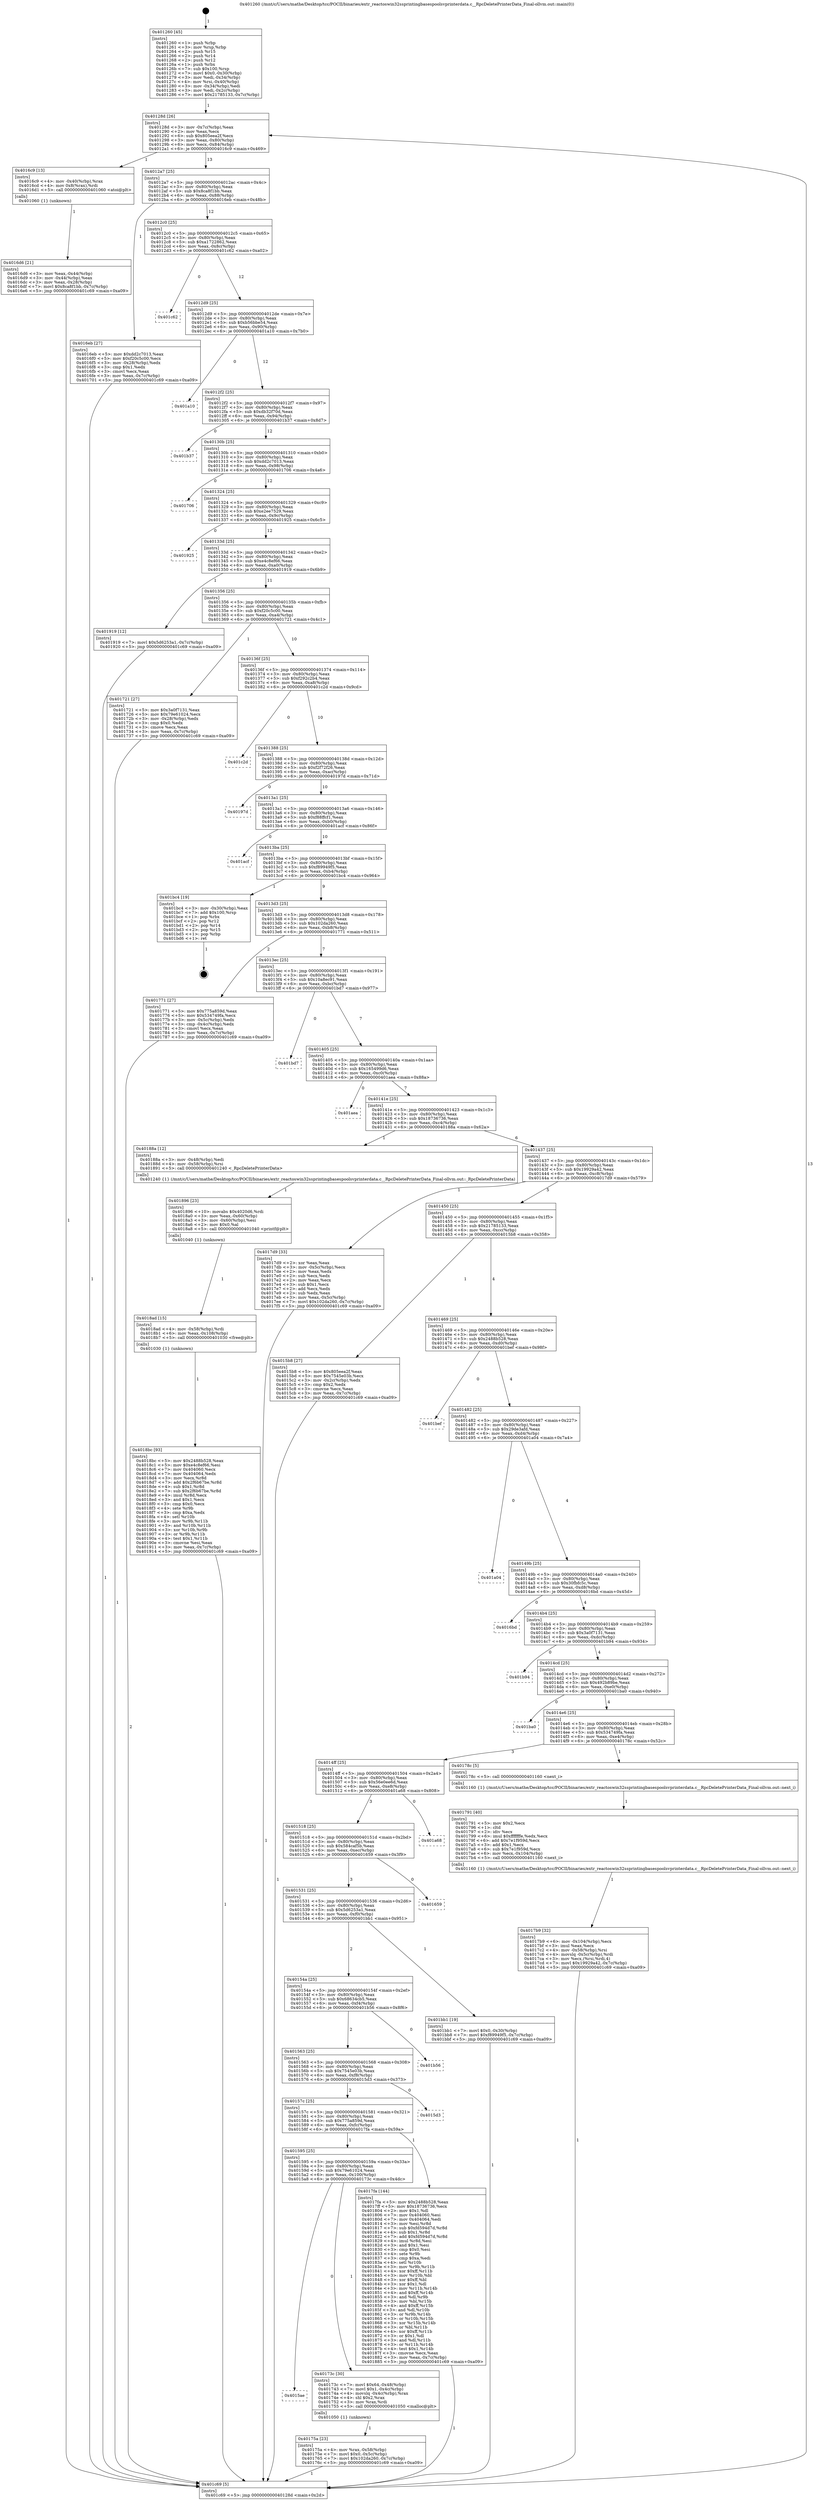 digraph "0x401260" {
  label = "0x401260 (/mnt/c/Users/mathe/Desktop/tcc/POCII/binaries/extr_reactoswin32ssprintingbasespoolsvprinterdata.c__RpcDeletePrinterData_Final-ollvm.out::main(0))"
  labelloc = "t"
  node[shape=record]

  Entry [label="",width=0.3,height=0.3,shape=circle,fillcolor=black,style=filled]
  "0x40128d" [label="{
     0x40128d [26]\l
     | [instrs]\l
     &nbsp;&nbsp;0x40128d \<+3\>: mov -0x7c(%rbp),%eax\l
     &nbsp;&nbsp;0x401290 \<+2\>: mov %eax,%ecx\l
     &nbsp;&nbsp;0x401292 \<+6\>: sub $0x805eea2f,%ecx\l
     &nbsp;&nbsp;0x401298 \<+3\>: mov %eax,-0x80(%rbp)\l
     &nbsp;&nbsp;0x40129b \<+6\>: mov %ecx,-0x84(%rbp)\l
     &nbsp;&nbsp;0x4012a1 \<+6\>: je 00000000004016c9 \<main+0x469\>\l
  }"]
  "0x4016c9" [label="{
     0x4016c9 [13]\l
     | [instrs]\l
     &nbsp;&nbsp;0x4016c9 \<+4\>: mov -0x40(%rbp),%rax\l
     &nbsp;&nbsp;0x4016cd \<+4\>: mov 0x8(%rax),%rdi\l
     &nbsp;&nbsp;0x4016d1 \<+5\>: call 0000000000401060 \<atoi@plt\>\l
     | [calls]\l
     &nbsp;&nbsp;0x401060 \{1\} (unknown)\l
  }"]
  "0x4012a7" [label="{
     0x4012a7 [25]\l
     | [instrs]\l
     &nbsp;&nbsp;0x4012a7 \<+5\>: jmp 00000000004012ac \<main+0x4c\>\l
     &nbsp;&nbsp;0x4012ac \<+3\>: mov -0x80(%rbp),%eax\l
     &nbsp;&nbsp;0x4012af \<+5\>: sub $0x8ca8f1bb,%eax\l
     &nbsp;&nbsp;0x4012b4 \<+6\>: mov %eax,-0x88(%rbp)\l
     &nbsp;&nbsp;0x4012ba \<+6\>: je 00000000004016eb \<main+0x48b\>\l
  }"]
  Exit [label="",width=0.3,height=0.3,shape=circle,fillcolor=black,style=filled,peripheries=2]
  "0x4016eb" [label="{
     0x4016eb [27]\l
     | [instrs]\l
     &nbsp;&nbsp;0x4016eb \<+5\>: mov $0xdd2c7013,%eax\l
     &nbsp;&nbsp;0x4016f0 \<+5\>: mov $0xf20c5c00,%ecx\l
     &nbsp;&nbsp;0x4016f5 \<+3\>: mov -0x28(%rbp),%edx\l
     &nbsp;&nbsp;0x4016f8 \<+3\>: cmp $0x1,%edx\l
     &nbsp;&nbsp;0x4016fb \<+3\>: cmovl %ecx,%eax\l
     &nbsp;&nbsp;0x4016fe \<+3\>: mov %eax,-0x7c(%rbp)\l
     &nbsp;&nbsp;0x401701 \<+5\>: jmp 0000000000401c69 \<main+0xa09\>\l
  }"]
  "0x4012c0" [label="{
     0x4012c0 [25]\l
     | [instrs]\l
     &nbsp;&nbsp;0x4012c0 \<+5\>: jmp 00000000004012c5 \<main+0x65\>\l
     &nbsp;&nbsp;0x4012c5 \<+3\>: mov -0x80(%rbp),%eax\l
     &nbsp;&nbsp;0x4012c8 \<+5\>: sub $0xa1722862,%eax\l
     &nbsp;&nbsp;0x4012cd \<+6\>: mov %eax,-0x8c(%rbp)\l
     &nbsp;&nbsp;0x4012d3 \<+6\>: je 0000000000401c62 \<main+0xa02\>\l
  }"]
  "0x4018bc" [label="{
     0x4018bc [93]\l
     | [instrs]\l
     &nbsp;&nbsp;0x4018bc \<+5\>: mov $0x2488b528,%eax\l
     &nbsp;&nbsp;0x4018c1 \<+5\>: mov $0xe4c8ef66,%esi\l
     &nbsp;&nbsp;0x4018c6 \<+7\>: mov 0x404060,%ecx\l
     &nbsp;&nbsp;0x4018cd \<+7\>: mov 0x404064,%edx\l
     &nbsp;&nbsp;0x4018d4 \<+3\>: mov %ecx,%r8d\l
     &nbsp;&nbsp;0x4018d7 \<+7\>: add $0x2f6b67be,%r8d\l
     &nbsp;&nbsp;0x4018de \<+4\>: sub $0x1,%r8d\l
     &nbsp;&nbsp;0x4018e2 \<+7\>: sub $0x2f6b67be,%r8d\l
     &nbsp;&nbsp;0x4018e9 \<+4\>: imul %r8d,%ecx\l
     &nbsp;&nbsp;0x4018ed \<+3\>: and $0x1,%ecx\l
     &nbsp;&nbsp;0x4018f0 \<+3\>: cmp $0x0,%ecx\l
     &nbsp;&nbsp;0x4018f3 \<+4\>: sete %r9b\l
     &nbsp;&nbsp;0x4018f7 \<+3\>: cmp $0xa,%edx\l
     &nbsp;&nbsp;0x4018fa \<+4\>: setl %r10b\l
     &nbsp;&nbsp;0x4018fe \<+3\>: mov %r9b,%r11b\l
     &nbsp;&nbsp;0x401901 \<+3\>: and %r10b,%r11b\l
     &nbsp;&nbsp;0x401904 \<+3\>: xor %r10b,%r9b\l
     &nbsp;&nbsp;0x401907 \<+3\>: or %r9b,%r11b\l
     &nbsp;&nbsp;0x40190a \<+4\>: test $0x1,%r11b\l
     &nbsp;&nbsp;0x40190e \<+3\>: cmovne %esi,%eax\l
     &nbsp;&nbsp;0x401911 \<+3\>: mov %eax,-0x7c(%rbp)\l
     &nbsp;&nbsp;0x401914 \<+5\>: jmp 0000000000401c69 \<main+0xa09\>\l
  }"]
  "0x401c62" [label="{
     0x401c62\l
  }", style=dashed]
  "0x4012d9" [label="{
     0x4012d9 [25]\l
     | [instrs]\l
     &nbsp;&nbsp;0x4012d9 \<+5\>: jmp 00000000004012de \<main+0x7e\>\l
     &nbsp;&nbsp;0x4012de \<+3\>: mov -0x80(%rbp),%eax\l
     &nbsp;&nbsp;0x4012e1 \<+5\>: sub $0xb56bbe54,%eax\l
     &nbsp;&nbsp;0x4012e6 \<+6\>: mov %eax,-0x90(%rbp)\l
     &nbsp;&nbsp;0x4012ec \<+6\>: je 0000000000401a10 \<main+0x7b0\>\l
  }"]
  "0x4018ad" [label="{
     0x4018ad [15]\l
     | [instrs]\l
     &nbsp;&nbsp;0x4018ad \<+4\>: mov -0x58(%rbp),%rdi\l
     &nbsp;&nbsp;0x4018b1 \<+6\>: mov %eax,-0x108(%rbp)\l
     &nbsp;&nbsp;0x4018b7 \<+5\>: call 0000000000401030 \<free@plt\>\l
     | [calls]\l
     &nbsp;&nbsp;0x401030 \{1\} (unknown)\l
  }"]
  "0x401a10" [label="{
     0x401a10\l
  }", style=dashed]
  "0x4012f2" [label="{
     0x4012f2 [25]\l
     | [instrs]\l
     &nbsp;&nbsp;0x4012f2 \<+5\>: jmp 00000000004012f7 \<main+0x97\>\l
     &nbsp;&nbsp;0x4012f7 \<+3\>: mov -0x80(%rbp),%eax\l
     &nbsp;&nbsp;0x4012fa \<+5\>: sub $0xdb32f70d,%eax\l
     &nbsp;&nbsp;0x4012ff \<+6\>: mov %eax,-0x94(%rbp)\l
     &nbsp;&nbsp;0x401305 \<+6\>: je 0000000000401b37 \<main+0x8d7\>\l
  }"]
  "0x401896" [label="{
     0x401896 [23]\l
     | [instrs]\l
     &nbsp;&nbsp;0x401896 \<+10\>: movabs $0x4020d6,%rdi\l
     &nbsp;&nbsp;0x4018a0 \<+3\>: mov %eax,-0x60(%rbp)\l
     &nbsp;&nbsp;0x4018a3 \<+3\>: mov -0x60(%rbp),%esi\l
     &nbsp;&nbsp;0x4018a6 \<+2\>: mov $0x0,%al\l
     &nbsp;&nbsp;0x4018a8 \<+5\>: call 0000000000401040 \<printf@plt\>\l
     | [calls]\l
     &nbsp;&nbsp;0x401040 \{1\} (unknown)\l
  }"]
  "0x401b37" [label="{
     0x401b37\l
  }", style=dashed]
  "0x40130b" [label="{
     0x40130b [25]\l
     | [instrs]\l
     &nbsp;&nbsp;0x40130b \<+5\>: jmp 0000000000401310 \<main+0xb0\>\l
     &nbsp;&nbsp;0x401310 \<+3\>: mov -0x80(%rbp),%eax\l
     &nbsp;&nbsp;0x401313 \<+5\>: sub $0xdd2c7013,%eax\l
     &nbsp;&nbsp;0x401318 \<+6\>: mov %eax,-0x98(%rbp)\l
     &nbsp;&nbsp;0x40131e \<+6\>: je 0000000000401706 \<main+0x4a6\>\l
  }"]
  "0x4017b9" [label="{
     0x4017b9 [32]\l
     | [instrs]\l
     &nbsp;&nbsp;0x4017b9 \<+6\>: mov -0x104(%rbp),%ecx\l
     &nbsp;&nbsp;0x4017bf \<+3\>: imul %eax,%ecx\l
     &nbsp;&nbsp;0x4017c2 \<+4\>: mov -0x58(%rbp),%rsi\l
     &nbsp;&nbsp;0x4017c6 \<+4\>: movslq -0x5c(%rbp),%rdi\l
     &nbsp;&nbsp;0x4017ca \<+3\>: mov %ecx,(%rsi,%rdi,4)\l
     &nbsp;&nbsp;0x4017cd \<+7\>: movl $0x19929a42,-0x7c(%rbp)\l
     &nbsp;&nbsp;0x4017d4 \<+5\>: jmp 0000000000401c69 \<main+0xa09\>\l
  }"]
  "0x401706" [label="{
     0x401706\l
  }", style=dashed]
  "0x401324" [label="{
     0x401324 [25]\l
     | [instrs]\l
     &nbsp;&nbsp;0x401324 \<+5\>: jmp 0000000000401329 \<main+0xc9\>\l
     &nbsp;&nbsp;0x401329 \<+3\>: mov -0x80(%rbp),%eax\l
     &nbsp;&nbsp;0x40132c \<+5\>: sub $0xe2ee7529,%eax\l
     &nbsp;&nbsp;0x401331 \<+6\>: mov %eax,-0x9c(%rbp)\l
     &nbsp;&nbsp;0x401337 \<+6\>: je 0000000000401925 \<main+0x6c5\>\l
  }"]
  "0x401791" [label="{
     0x401791 [40]\l
     | [instrs]\l
     &nbsp;&nbsp;0x401791 \<+5\>: mov $0x2,%ecx\l
     &nbsp;&nbsp;0x401796 \<+1\>: cltd\l
     &nbsp;&nbsp;0x401797 \<+2\>: idiv %ecx\l
     &nbsp;&nbsp;0x401799 \<+6\>: imul $0xfffffffe,%edx,%ecx\l
     &nbsp;&nbsp;0x40179f \<+6\>: add $0x7e1f959d,%ecx\l
     &nbsp;&nbsp;0x4017a5 \<+3\>: add $0x1,%ecx\l
     &nbsp;&nbsp;0x4017a8 \<+6\>: sub $0x7e1f959d,%ecx\l
     &nbsp;&nbsp;0x4017ae \<+6\>: mov %ecx,-0x104(%rbp)\l
     &nbsp;&nbsp;0x4017b4 \<+5\>: call 0000000000401160 \<next_i\>\l
     | [calls]\l
     &nbsp;&nbsp;0x401160 \{1\} (/mnt/c/Users/mathe/Desktop/tcc/POCII/binaries/extr_reactoswin32ssprintingbasespoolsvprinterdata.c__RpcDeletePrinterData_Final-ollvm.out::next_i)\l
  }"]
  "0x401925" [label="{
     0x401925\l
  }", style=dashed]
  "0x40133d" [label="{
     0x40133d [25]\l
     | [instrs]\l
     &nbsp;&nbsp;0x40133d \<+5\>: jmp 0000000000401342 \<main+0xe2\>\l
     &nbsp;&nbsp;0x401342 \<+3\>: mov -0x80(%rbp),%eax\l
     &nbsp;&nbsp;0x401345 \<+5\>: sub $0xe4c8ef66,%eax\l
     &nbsp;&nbsp;0x40134a \<+6\>: mov %eax,-0xa0(%rbp)\l
     &nbsp;&nbsp;0x401350 \<+6\>: je 0000000000401919 \<main+0x6b9\>\l
  }"]
  "0x40175a" [label="{
     0x40175a [23]\l
     | [instrs]\l
     &nbsp;&nbsp;0x40175a \<+4\>: mov %rax,-0x58(%rbp)\l
     &nbsp;&nbsp;0x40175e \<+7\>: movl $0x0,-0x5c(%rbp)\l
     &nbsp;&nbsp;0x401765 \<+7\>: movl $0x102da260,-0x7c(%rbp)\l
     &nbsp;&nbsp;0x40176c \<+5\>: jmp 0000000000401c69 \<main+0xa09\>\l
  }"]
  "0x401919" [label="{
     0x401919 [12]\l
     | [instrs]\l
     &nbsp;&nbsp;0x401919 \<+7\>: movl $0x5d6253a1,-0x7c(%rbp)\l
     &nbsp;&nbsp;0x401920 \<+5\>: jmp 0000000000401c69 \<main+0xa09\>\l
  }"]
  "0x401356" [label="{
     0x401356 [25]\l
     | [instrs]\l
     &nbsp;&nbsp;0x401356 \<+5\>: jmp 000000000040135b \<main+0xfb\>\l
     &nbsp;&nbsp;0x40135b \<+3\>: mov -0x80(%rbp),%eax\l
     &nbsp;&nbsp;0x40135e \<+5\>: sub $0xf20c5c00,%eax\l
     &nbsp;&nbsp;0x401363 \<+6\>: mov %eax,-0xa4(%rbp)\l
     &nbsp;&nbsp;0x401369 \<+6\>: je 0000000000401721 \<main+0x4c1\>\l
  }"]
  "0x4015ae" [label="{
     0x4015ae\l
  }", style=dashed]
  "0x401721" [label="{
     0x401721 [27]\l
     | [instrs]\l
     &nbsp;&nbsp;0x401721 \<+5\>: mov $0x3a0f7131,%eax\l
     &nbsp;&nbsp;0x401726 \<+5\>: mov $0x79e61024,%ecx\l
     &nbsp;&nbsp;0x40172b \<+3\>: mov -0x28(%rbp),%edx\l
     &nbsp;&nbsp;0x40172e \<+3\>: cmp $0x0,%edx\l
     &nbsp;&nbsp;0x401731 \<+3\>: cmove %ecx,%eax\l
     &nbsp;&nbsp;0x401734 \<+3\>: mov %eax,-0x7c(%rbp)\l
     &nbsp;&nbsp;0x401737 \<+5\>: jmp 0000000000401c69 \<main+0xa09\>\l
  }"]
  "0x40136f" [label="{
     0x40136f [25]\l
     | [instrs]\l
     &nbsp;&nbsp;0x40136f \<+5\>: jmp 0000000000401374 \<main+0x114\>\l
     &nbsp;&nbsp;0x401374 \<+3\>: mov -0x80(%rbp),%eax\l
     &nbsp;&nbsp;0x401377 \<+5\>: sub $0xf292c2b4,%eax\l
     &nbsp;&nbsp;0x40137c \<+6\>: mov %eax,-0xa8(%rbp)\l
     &nbsp;&nbsp;0x401382 \<+6\>: je 0000000000401c2d \<main+0x9cd\>\l
  }"]
  "0x40173c" [label="{
     0x40173c [30]\l
     | [instrs]\l
     &nbsp;&nbsp;0x40173c \<+7\>: movl $0x64,-0x48(%rbp)\l
     &nbsp;&nbsp;0x401743 \<+7\>: movl $0x1,-0x4c(%rbp)\l
     &nbsp;&nbsp;0x40174a \<+4\>: movslq -0x4c(%rbp),%rax\l
     &nbsp;&nbsp;0x40174e \<+4\>: shl $0x2,%rax\l
     &nbsp;&nbsp;0x401752 \<+3\>: mov %rax,%rdi\l
     &nbsp;&nbsp;0x401755 \<+5\>: call 0000000000401050 \<malloc@plt\>\l
     | [calls]\l
     &nbsp;&nbsp;0x401050 \{1\} (unknown)\l
  }"]
  "0x401c2d" [label="{
     0x401c2d\l
  }", style=dashed]
  "0x401388" [label="{
     0x401388 [25]\l
     | [instrs]\l
     &nbsp;&nbsp;0x401388 \<+5\>: jmp 000000000040138d \<main+0x12d\>\l
     &nbsp;&nbsp;0x40138d \<+3\>: mov -0x80(%rbp),%eax\l
     &nbsp;&nbsp;0x401390 \<+5\>: sub $0xf2f72f26,%eax\l
     &nbsp;&nbsp;0x401395 \<+6\>: mov %eax,-0xac(%rbp)\l
     &nbsp;&nbsp;0x40139b \<+6\>: je 000000000040197d \<main+0x71d\>\l
  }"]
  "0x401595" [label="{
     0x401595 [25]\l
     | [instrs]\l
     &nbsp;&nbsp;0x401595 \<+5\>: jmp 000000000040159a \<main+0x33a\>\l
     &nbsp;&nbsp;0x40159a \<+3\>: mov -0x80(%rbp),%eax\l
     &nbsp;&nbsp;0x40159d \<+5\>: sub $0x79e61024,%eax\l
     &nbsp;&nbsp;0x4015a2 \<+6\>: mov %eax,-0x100(%rbp)\l
     &nbsp;&nbsp;0x4015a8 \<+6\>: je 000000000040173c \<main+0x4dc\>\l
  }"]
  "0x40197d" [label="{
     0x40197d\l
  }", style=dashed]
  "0x4013a1" [label="{
     0x4013a1 [25]\l
     | [instrs]\l
     &nbsp;&nbsp;0x4013a1 \<+5\>: jmp 00000000004013a6 \<main+0x146\>\l
     &nbsp;&nbsp;0x4013a6 \<+3\>: mov -0x80(%rbp),%eax\l
     &nbsp;&nbsp;0x4013a9 \<+5\>: sub $0xf88ffcf1,%eax\l
     &nbsp;&nbsp;0x4013ae \<+6\>: mov %eax,-0xb0(%rbp)\l
     &nbsp;&nbsp;0x4013b4 \<+6\>: je 0000000000401acf \<main+0x86f\>\l
  }"]
  "0x4017fa" [label="{
     0x4017fa [144]\l
     | [instrs]\l
     &nbsp;&nbsp;0x4017fa \<+5\>: mov $0x2488b528,%eax\l
     &nbsp;&nbsp;0x4017ff \<+5\>: mov $0x18736736,%ecx\l
     &nbsp;&nbsp;0x401804 \<+2\>: mov $0x1,%dl\l
     &nbsp;&nbsp;0x401806 \<+7\>: mov 0x404060,%esi\l
     &nbsp;&nbsp;0x40180d \<+7\>: mov 0x404064,%edi\l
     &nbsp;&nbsp;0x401814 \<+3\>: mov %esi,%r8d\l
     &nbsp;&nbsp;0x401817 \<+7\>: sub $0xfd594d7d,%r8d\l
     &nbsp;&nbsp;0x40181e \<+4\>: sub $0x1,%r8d\l
     &nbsp;&nbsp;0x401822 \<+7\>: add $0xfd594d7d,%r8d\l
     &nbsp;&nbsp;0x401829 \<+4\>: imul %r8d,%esi\l
     &nbsp;&nbsp;0x40182d \<+3\>: and $0x1,%esi\l
     &nbsp;&nbsp;0x401830 \<+3\>: cmp $0x0,%esi\l
     &nbsp;&nbsp;0x401833 \<+4\>: sete %r9b\l
     &nbsp;&nbsp;0x401837 \<+3\>: cmp $0xa,%edi\l
     &nbsp;&nbsp;0x40183a \<+4\>: setl %r10b\l
     &nbsp;&nbsp;0x40183e \<+3\>: mov %r9b,%r11b\l
     &nbsp;&nbsp;0x401841 \<+4\>: xor $0xff,%r11b\l
     &nbsp;&nbsp;0x401845 \<+3\>: mov %r10b,%bl\l
     &nbsp;&nbsp;0x401848 \<+3\>: xor $0xff,%bl\l
     &nbsp;&nbsp;0x40184b \<+3\>: xor $0x1,%dl\l
     &nbsp;&nbsp;0x40184e \<+3\>: mov %r11b,%r14b\l
     &nbsp;&nbsp;0x401851 \<+4\>: and $0xff,%r14b\l
     &nbsp;&nbsp;0x401855 \<+3\>: and %dl,%r9b\l
     &nbsp;&nbsp;0x401858 \<+3\>: mov %bl,%r15b\l
     &nbsp;&nbsp;0x40185b \<+4\>: and $0xff,%r15b\l
     &nbsp;&nbsp;0x40185f \<+3\>: and %dl,%r10b\l
     &nbsp;&nbsp;0x401862 \<+3\>: or %r9b,%r14b\l
     &nbsp;&nbsp;0x401865 \<+3\>: or %r10b,%r15b\l
     &nbsp;&nbsp;0x401868 \<+3\>: xor %r15b,%r14b\l
     &nbsp;&nbsp;0x40186b \<+3\>: or %bl,%r11b\l
     &nbsp;&nbsp;0x40186e \<+4\>: xor $0xff,%r11b\l
     &nbsp;&nbsp;0x401872 \<+3\>: or $0x1,%dl\l
     &nbsp;&nbsp;0x401875 \<+3\>: and %dl,%r11b\l
     &nbsp;&nbsp;0x401878 \<+3\>: or %r11b,%r14b\l
     &nbsp;&nbsp;0x40187b \<+4\>: test $0x1,%r14b\l
     &nbsp;&nbsp;0x40187f \<+3\>: cmovne %ecx,%eax\l
     &nbsp;&nbsp;0x401882 \<+3\>: mov %eax,-0x7c(%rbp)\l
     &nbsp;&nbsp;0x401885 \<+5\>: jmp 0000000000401c69 \<main+0xa09\>\l
  }"]
  "0x401acf" [label="{
     0x401acf\l
  }", style=dashed]
  "0x4013ba" [label="{
     0x4013ba [25]\l
     | [instrs]\l
     &nbsp;&nbsp;0x4013ba \<+5\>: jmp 00000000004013bf \<main+0x15f\>\l
     &nbsp;&nbsp;0x4013bf \<+3\>: mov -0x80(%rbp),%eax\l
     &nbsp;&nbsp;0x4013c2 \<+5\>: sub $0xf89949f5,%eax\l
     &nbsp;&nbsp;0x4013c7 \<+6\>: mov %eax,-0xb4(%rbp)\l
     &nbsp;&nbsp;0x4013cd \<+6\>: je 0000000000401bc4 \<main+0x964\>\l
  }"]
  "0x40157c" [label="{
     0x40157c [25]\l
     | [instrs]\l
     &nbsp;&nbsp;0x40157c \<+5\>: jmp 0000000000401581 \<main+0x321\>\l
     &nbsp;&nbsp;0x401581 \<+3\>: mov -0x80(%rbp),%eax\l
     &nbsp;&nbsp;0x401584 \<+5\>: sub $0x775a859d,%eax\l
     &nbsp;&nbsp;0x401589 \<+6\>: mov %eax,-0xfc(%rbp)\l
     &nbsp;&nbsp;0x40158f \<+6\>: je 00000000004017fa \<main+0x59a\>\l
  }"]
  "0x401bc4" [label="{
     0x401bc4 [19]\l
     | [instrs]\l
     &nbsp;&nbsp;0x401bc4 \<+3\>: mov -0x30(%rbp),%eax\l
     &nbsp;&nbsp;0x401bc7 \<+7\>: add $0x100,%rsp\l
     &nbsp;&nbsp;0x401bce \<+1\>: pop %rbx\l
     &nbsp;&nbsp;0x401bcf \<+2\>: pop %r12\l
     &nbsp;&nbsp;0x401bd1 \<+2\>: pop %r14\l
     &nbsp;&nbsp;0x401bd3 \<+2\>: pop %r15\l
     &nbsp;&nbsp;0x401bd5 \<+1\>: pop %rbp\l
     &nbsp;&nbsp;0x401bd6 \<+1\>: ret\l
  }"]
  "0x4013d3" [label="{
     0x4013d3 [25]\l
     | [instrs]\l
     &nbsp;&nbsp;0x4013d3 \<+5\>: jmp 00000000004013d8 \<main+0x178\>\l
     &nbsp;&nbsp;0x4013d8 \<+3\>: mov -0x80(%rbp),%eax\l
     &nbsp;&nbsp;0x4013db \<+5\>: sub $0x102da260,%eax\l
     &nbsp;&nbsp;0x4013e0 \<+6\>: mov %eax,-0xb8(%rbp)\l
     &nbsp;&nbsp;0x4013e6 \<+6\>: je 0000000000401771 \<main+0x511\>\l
  }"]
  "0x4015d3" [label="{
     0x4015d3\l
  }", style=dashed]
  "0x401771" [label="{
     0x401771 [27]\l
     | [instrs]\l
     &nbsp;&nbsp;0x401771 \<+5\>: mov $0x775a859d,%eax\l
     &nbsp;&nbsp;0x401776 \<+5\>: mov $0x534749fa,%ecx\l
     &nbsp;&nbsp;0x40177b \<+3\>: mov -0x5c(%rbp),%edx\l
     &nbsp;&nbsp;0x40177e \<+3\>: cmp -0x4c(%rbp),%edx\l
     &nbsp;&nbsp;0x401781 \<+3\>: cmovl %ecx,%eax\l
     &nbsp;&nbsp;0x401784 \<+3\>: mov %eax,-0x7c(%rbp)\l
     &nbsp;&nbsp;0x401787 \<+5\>: jmp 0000000000401c69 \<main+0xa09\>\l
  }"]
  "0x4013ec" [label="{
     0x4013ec [25]\l
     | [instrs]\l
     &nbsp;&nbsp;0x4013ec \<+5\>: jmp 00000000004013f1 \<main+0x191\>\l
     &nbsp;&nbsp;0x4013f1 \<+3\>: mov -0x80(%rbp),%eax\l
     &nbsp;&nbsp;0x4013f4 \<+5\>: sub $0x10a8ec91,%eax\l
     &nbsp;&nbsp;0x4013f9 \<+6\>: mov %eax,-0xbc(%rbp)\l
     &nbsp;&nbsp;0x4013ff \<+6\>: je 0000000000401bd7 \<main+0x977\>\l
  }"]
  "0x401563" [label="{
     0x401563 [25]\l
     | [instrs]\l
     &nbsp;&nbsp;0x401563 \<+5\>: jmp 0000000000401568 \<main+0x308\>\l
     &nbsp;&nbsp;0x401568 \<+3\>: mov -0x80(%rbp),%eax\l
     &nbsp;&nbsp;0x40156b \<+5\>: sub $0x7545e03b,%eax\l
     &nbsp;&nbsp;0x401570 \<+6\>: mov %eax,-0xf8(%rbp)\l
     &nbsp;&nbsp;0x401576 \<+6\>: je 00000000004015d3 \<main+0x373\>\l
  }"]
  "0x401bd7" [label="{
     0x401bd7\l
  }", style=dashed]
  "0x401405" [label="{
     0x401405 [25]\l
     | [instrs]\l
     &nbsp;&nbsp;0x401405 \<+5\>: jmp 000000000040140a \<main+0x1aa\>\l
     &nbsp;&nbsp;0x40140a \<+3\>: mov -0x80(%rbp),%eax\l
     &nbsp;&nbsp;0x40140d \<+5\>: sub $0x165499d6,%eax\l
     &nbsp;&nbsp;0x401412 \<+6\>: mov %eax,-0xc0(%rbp)\l
     &nbsp;&nbsp;0x401418 \<+6\>: je 0000000000401aea \<main+0x88a\>\l
  }"]
  "0x401b56" [label="{
     0x401b56\l
  }", style=dashed]
  "0x401aea" [label="{
     0x401aea\l
  }", style=dashed]
  "0x40141e" [label="{
     0x40141e [25]\l
     | [instrs]\l
     &nbsp;&nbsp;0x40141e \<+5\>: jmp 0000000000401423 \<main+0x1c3\>\l
     &nbsp;&nbsp;0x401423 \<+3\>: mov -0x80(%rbp),%eax\l
     &nbsp;&nbsp;0x401426 \<+5\>: sub $0x18736736,%eax\l
     &nbsp;&nbsp;0x40142b \<+6\>: mov %eax,-0xc4(%rbp)\l
     &nbsp;&nbsp;0x401431 \<+6\>: je 000000000040188a \<main+0x62a\>\l
  }"]
  "0x40154a" [label="{
     0x40154a [25]\l
     | [instrs]\l
     &nbsp;&nbsp;0x40154a \<+5\>: jmp 000000000040154f \<main+0x2ef\>\l
     &nbsp;&nbsp;0x40154f \<+3\>: mov -0x80(%rbp),%eax\l
     &nbsp;&nbsp;0x401552 \<+5\>: sub $0x68634cb5,%eax\l
     &nbsp;&nbsp;0x401557 \<+6\>: mov %eax,-0xf4(%rbp)\l
     &nbsp;&nbsp;0x40155d \<+6\>: je 0000000000401b56 \<main+0x8f6\>\l
  }"]
  "0x40188a" [label="{
     0x40188a [12]\l
     | [instrs]\l
     &nbsp;&nbsp;0x40188a \<+3\>: mov -0x48(%rbp),%edi\l
     &nbsp;&nbsp;0x40188d \<+4\>: mov -0x58(%rbp),%rsi\l
     &nbsp;&nbsp;0x401891 \<+5\>: call 0000000000401240 \<_RpcDeletePrinterData\>\l
     | [calls]\l
     &nbsp;&nbsp;0x401240 \{1\} (/mnt/c/Users/mathe/Desktop/tcc/POCII/binaries/extr_reactoswin32ssprintingbasespoolsvprinterdata.c__RpcDeletePrinterData_Final-ollvm.out::_RpcDeletePrinterData)\l
  }"]
  "0x401437" [label="{
     0x401437 [25]\l
     | [instrs]\l
     &nbsp;&nbsp;0x401437 \<+5\>: jmp 000000000040143c \<main+0x1dc\>\l
     &nbsp;&nbsp;0x40143c \<+3\>: mov -0x80(%rbp),%eax\l
     &nbsp;&nbsp;0x40143f \<+5\>: sub $0x19929a42,%eax\l
     &nbsp;&nbsp;0x401444 \<+6\>: mov %eax,-0xc8(%rbp)\l
     &nbsp;&nbsp;0x40144a \<+6\>: je 00000000004017d9 \<main+0x579\>\l
  }"]
  "0x401bb1" [label="{
     0x401bb1 [19]\l
     | [instrs]\l
     &nbsp;&nbsp;0x401bb1 \<+7\>: movl $0x0,-0x30(%rbp)\l
     &nbsp;&nbsp;0x401bb8 \<+7\>: movl $0xf89949f5,-0x7c(%rbp)\l
     &nbsp;&nbsp;0x401bbf \<+5\>: jmp 0000000000401c69 \<main+0xa09\>\l
  }"]
  "0x4017d9" [label="{
     0x4017d9 [33]\l
     | [instrs]\l
     &nbsp;&nbsp;0x4017d9 \<+2\>: xor %eax,%eax\l
     &nbsp;&nbsp;0x4017db \<+3\>: mov -0x5c(%rbp),%ecx\l
     &nbsp;&nbsp;0x4017de \<+2\>: mov %eax,%edx\l
     &nbsp;&nbsp;0x4017e0 \<+2\>: sub %ecx,%edx\l
     &nbsp;&nbsp;0x4017e2 \<+2\>: mov %eax,%ecx\l
     &nbsp;&nbsp;0x4017e4 \<+3\>: sub $0x1,%ecx\l
     &nbsp;&nbsp;0x4017e7 \<+2\>: add %ecx,%edx\l
     &nbsp;&nbsp;0x4017e9 \<+2\>: sub %edx,%eax\l
     &nbsp;&nbsp;0x4017eb \<+3\>: mov %eax,-0x5c(%rbp)\l
     &nbsp;&nbsp;0x4017ee \<+7\>: movl $0x102da260,-0x7c(%rbp)\l
     &nbsp;&nbsp;0x4017f5 \<+5\>: jmp 0000000000401c69 \<main+0xa09\>\l
  }"]
  "0x401450" [label="{
     0x401450 [25]\l
     | [instrs]\l
     &nbsp;&nbsp;0x401450 \<+5\>: jmp 0000000000401455 \<main+0x1f5\>\l
     &nbsp;&nbsp;0x401455 \<+3\>: mov -0x80(%rbp),%eax\l
     &nbsp;&nbsp;0x401458 \<+5\>: sub $0x21785133,%eax\l
     &nbsp;&nbsp;0x40145d \<+6\>: mov %eax,-0xcc(%rbp)\l
     &nbsp;&nbsp;0x401463 \<+6\>: je 00000000004015b8 \<main+0x358\>\l
  }"]
  "0x401531" [label="{
     0x401531 [25]\l
     | [instrs]\l
     &nbsp;&nbsp;0x401531 \<+5\>: jmp 0000000000401536 \<main+0x2d6\>\l
     &nbsp;&nbsp;0x401536 \<+3\>: mov -0x80(%rbp),%eax\l
     &nbsp;&nbsp;0x401539 \<+5\>: sub $0x5d6253a1,%eax\l
     &nbsp;&nbsp;0x40153e \<+6\>: mov %eax,-0xf0(%rbp)\l
     &nbsp;&nbsp;0x401544 \<+6\>: je 0000000000401bb1 \<main+0x951\>\l
  }"]
  "0x4015b8" [label="{
     0x4015b8 [27]\l
     | [instrs]\l
     &nbsp;&nbsp;0x4015b8 \<+5\>: mov $0x805eea2f,%eax\l
     &nbsp;&nbsp;0x4015bd \<+5\>: mov $0x7545e03b,%ecx\l
     &nbsp;&nbsp;0x4015c2 \<+3\>: mov -0x2c(%rbp),%edx\l
     &nbsp;&nbsp;0x4015c5 \<+3\>: cmp $0x2,%edx\l
     &nbsp;&nbsp;0x4015c8 \<+3\>: cmovne %ecx,%eax\l
     &nbsp;&nbsp;0x4015cb \<+3\>: mov %eax,-0x7c(%rbp)\l
     &nbsp;&nbsp;0x4015ce \<+5\>: jmp 0000000000401c69 \<main+0xa09\>\l
  }"]
  "0x401469" [label="{
     0x401469 [25]\l
     | [instrs]\l
     &nbsp;&nbsp;0x401469 \<+5\>: jmp 000000000040146e \<main+0x20e\>\l
     &nbsp;&nbsp;0x40146e \<+3\>: mov -0x80(%rbp),%eax\l
     &nbsp;&nbsp;0x401471 \<+5\>: sub $0x2488b528,%eax\l
     &nbsp;&nbsp;0x401476 \<+6\>: mov %eax,-0xd0(%rbp)\l
     &nbsp;&nbsp;0x40147c \<+6\>: je 0000000000401bef \<main+0x98f\>\l
  }"]
  "0x401c69" [label="{
     0x401c69 [5]\l
     | [instrs]\l
     &nbsp;&nbsp;0x401c69 \<+5\>: jmp 000000000040128d \<main+0x2d\>\l
  }"]
  "0x401260" [label="{
     0x401260 [45]\l
     | [instrs]\l
     &nbsp;&nbsp;0x401260 \<+1\>: push %rbp\l
     &nbsp;&nbsp;0x401261 \<+3\>: mov %rsp,%rbp\l
     &nbsp;&nbsp;0x401264 \<+2\>: push %r15\l
     &nbsp;&nbsp;0x401266 \<+2\>: push %r14\l
     &nbsp;&nbsp;0x401268 \<+2\>: push %r12\l
     &nbsp;&nbsp;0x40126a \<+1\>: push %rbx\l
     &nbsp;&nbsp;0x40126b \<+7\>: sub $0x100,%rsp\l
     &nbsp;&nbsp;0x401272 \<+7\>: movl $0x0,-0x30(%rbp)\l
     &nbsp;&nbsp;0x401279 \<+3\>: mov %edi,-0x34(%rbp)\l
     &nbsp;&nbsp;0x40127c \<+4\>: mov %rsi,-0x40(%rbp)\l
     &nbsp;&nbsp;0x401280 \<+3\>: mov -0x34(%rbp),%edi\l
     &nbsp;&nbsp;0x401283 \<+3\>: mov %edi,-0x2c(%rbp)\l
     &nbsp;&nbsp;0x401286 \<+7\>: movl $0x21785133,-0x7c(%rbp)\l
  }"]
  "0x4016d6" [label="{
     0x4016d6 [21]\l
     | [instrs]\l
     &nbsp;&nbsp;0x4016d6 \<+3\>: mov %eax,-0x44(%rbp)\l
     &nbsp;&nbsp;0x4016d9 \<+3\>: mov -0x44(%rbp),%eax\l
     &nbsp;&nbsp;0x4016dc \<+3\>: mov %eax,-0x28(%rbp)\l
     &nbsp;&nbsp;0x4016df \<+7\>: movl $0x8ca8f1bb,-0x7c(%rbp)\l
     &nbsp;&nbsp;0x4016e6 \<+5\>: jmp 0000000000401c69 \<main+0xa09\>\l
  }"]
  "0x401659" [label="{
     0x401659\l
  }", style=dashed]
  "0x401bef" [label="{
     0x401bef\l
  }", style=dashed]
  "0x401482" [label="{
     0x401482 [25]\l
     | [instrs]\l
     &nbsp;&nbsp;0x401482 \<+5\>: jmp 0000000000401487 \<main+0x227\>\l
     &nbsp;&nbsp;0x401487 \<+3\>: mov -0x80(%rbp),%eax\l
     &nbsp;&nbsp;0x40148a \<+5\>: sub $0x29de3afd,%eax\l
     &nbsp;&nbsp;0x40148f \<+6\>: mov %eax,-0xd4(%rbp)\l
     &nbsp;&nbsp;0x401495 \<+6\>: je 0000000000401a04 \<main+0x7a4\>\l
  }"]
  "0x401518" [label="{
     0x401518 [25]\l
     | [instrs]\l
     &nbsp;&nbsp;0x401518 \<+5\>: jmp 000000000040151d \<main+0x2bd\>\l
     &nbsp;&nbsp;0x40151d \<+3\>: mov -0x80(%rbp),%eax\l
     &nbsp;&nbsp;0x401520 \<+5\>: sub $0x584caf5b,%eax\l
     &nbsp;&nbsp;0x401525 \<+6\>: mov %eax,-0xec(%rbp)\l
     &nbsp;&nbsp;0x40152b \<+6\>: je 0000000000401659 \<main+0x3f9\>\l
  }"]
  "0x401a04" [label="{
     0x401a04\l
  }", style=dashed]
  "0x40149b" [label="{
     0x40149b [25]\l
     | [instrs]\l
     &nbsp;&nbsp;0x40149b \<+5\>: jmp 00000000004014a0 \<main+0x240\>\l
     &nbsp;&nbsp;0x4014a0 \<+3\>: mov -0x80(%rbp),%eax\l
     &nbsp;&nbsp;0x4014a3 \<+5\>: sub $0x30fbfc5c,%eax\l
     &nbsp;&nbsp;0x4014a8 \<+6\>: mov %eax,-0xd8(%rbp)\l
     &nbsp;&nbsp;0x4014ae \<+6\>: je 00000000004016bd \<main+0x45d\>\l
  }"]
  "0x401a68" [label="{
     0x401a68\l
  }", style=dashed]
  "0x4016bd" [label="{
     0x4016bd\l
  }", style=dashed]
  "0x4014b4" [label="{
     0x4014b4 [25]\l
     | [instrs]\l
     &nbsp;&nbsp;0x4014b4 \<+5\>: jmp 00000000004014b9 \<main+0x259\>\l
     &nbsp;&nbsp;0x4014b9 \<+3\>: mov -0x80(%rbp),%eax\l
     &nbsp;&nbsp;0x4014bc \<+5\>: sub $0x3a0f7131,%eax\l
     &nbsp;&nbsp;0x4014c1 \<+6\>: mov %eax,-0xdc(%rbp)\l
     &nbsp;&nbsp;0x4014c7 \<+6\>: je 0000000000401b94 \<main+0x934\>\l
  }"]
  "0x4014ff" [label="{
     0x4014ff [25]\l
     | [instrs]\l
     &nbsp;&nbsp;0x4014ff \<+5\>: jmp 0000000000401504 \<main+0x2a4\>\l
     &nbsp;&nbsp;0x401504 \<+3\>: mov -0x80(%rbp),%eax\l
     &nbsp;&nbsp;0x401507 \<+5\>: sub $0x56e0ee6d,%eax\l
     &nbsp;&nbsp;0x40150c \<+6\>: mov %eax,-0xe8(%rbp)\l
     &nbsp;&nbsp;0x401512 \<+6\>: je 0000000000401a68 \<main+0x808\>\l
  }"]
  "0x401b94" [label="{
     0x401b94\l
  }", style=dashed]
  "0x4014cd" [label="{
     0x4014cd [25]\l
     | [instrs]\l
     &nbsp;&nbsp;0x4014cd \<+5\>: jmp 00000000004014d2 \<main+0x272\>\l
     &nbsp;&nbsp;0x4014d2 \<+3\>: mov -0x80(%rbp),%eax\l
     &nbsp;&nbsp;0x4014d5 \<+5\>: sub $0x492b89be,%eax\l
     &nbsp;&nbsp;0x4014da \<+6\>: mov %eax,-0xe0(%rbp)\l
     &nbsp;&nbsp;0x4014e0 \<+6\>: je 0000000000401ba0 \<main+0x940\>\l
  }"]
  "0x40178c" [label="{
     0x40178c [5]\l
     | [instrs]\l
     &nbsp;&nbsp;0x40178c \<+5\>: call 0000000000401160 \<next_i\>\l
     | [calls]\l
     &nbsp;&nbsp;0x401160 \{1\} (/mnt/c/Users/mathe/Desktop/tcc/POCII/binaries/extr_reactoswin32ssprintingbasespoolsvprinterdata.c__RpcDeletePrinterData_Final-ollvm.out::next_i)\l
  }"]
  "0x401ba0" [label="{
     0x401ba0\l
  }", style=dashed]
  "0x4014e6" [label="{
     0x4014e6 [25]\l
     | [instrs]\l
     &nbsp;&nbsp;0x4014e6 \<+5\>: jmp 00000000004014eb \<main+0x28b\>\l
     &nbsp;&nbsp;0x4014eb \<+3\>: mov -0x80(%rbp),%eax\l
     &nbsp;&nbsp;0x4014ee \<+5\>: sub $0x534749fa,%eax\l
     &nbsp;&nbsp;0x4014f3 \<+6\>: mov %eax,-0xe4(%rbp)\l
     &nbsp;&nbsp;0x4014f9 \<+6\>: je 000000000040178c \<main+0x52c\>\l
  }"]
  Entry -> "0x401260" [label=" 1"]
  "0x40128d" -> "0x4016c9" [label=" 1"]
  "0x40128d" -> "0x4012a7" [label=" 13"]
  "0x401bc4" -> Exit [label=" 1"]
  "0x4012a7" -> "0x4016eb" [label=" 1"]
  "0x4012a7" -> "0x4012c0" [label=" 12"]
  "0x401bb1" -> "0x401c69" [label=" 1"]
  "0x4012c0" -> "0x401c62" [label=" 0"]
  "0x4012c0" -> "0x4012d9" [label=" 12"]
  "0x401919" -> "0x401c69" [label=" 1"]
  "0x4012d9" -> "0x401a10" [label=" 0"]
  "0x4012d9" -> "0x4012f2" [label=" 12"]
  "0x4018bc" -> "0x401c69" [label=" 1"]
  "0x4012f2" -> "0x401b37" [label=" 0"]
  "0x4012f2" -> "0x40130b" [label=" 12"]
  "0x4018ad" -> "0x4018bc" [label=" 1"]
  "0x40130b" -> "0x401706" [label=" 0"]
  "0x40130b" -> "0x401324" [label=" 12"]
  "0x401896" -> "0x4018ad" [label=" 1"]
  "0x401324" -> "0x401925" [label=" 0"]
  "0x401324" -> "0x40133d" [label=" 12"]
  "0x40188a" -> "0x401896" [label=" 1"]
  "0x40133d" -> "0x401919" [label=" 1"]
  "0x40133d" -> "0x401356" [label=" 11"]
  "0x4017fa" -> "0x401c69" [label=" 1"]
  "0x401356" -> "0x401721" [label=" 1"]
  "0x401356" -> "0x40136f" [label=" 10"]
  "0x4017d9" -> "0x401c69" [label=" 1"]
  "0x40136f" -> "0x401c2d" [label=" 0"]
  "0x40136f" -> "0x401388" [label=" 10"]
  "0x4017b9" -> "0x401c69" [label=" 1"]
  "0x401388" -> "0x40197d" [label=" 0"]
  "0x401388" -> "0x4013a1" [label=" 10"]
  "0x40178c" -> "0x401791" [label=" 1"]
  "0x4013a1" -> "0x401acf" [label=" 0"]
  "0x4013a1" -> "0x4013ba" [label=" 10"]
  "0x401771" -> "0x401c69" [label=" 2"]
  "0x4013ba" -> "0x401bc4" [label=" 1"]
  "0x4013ba" -> "0x4013d3" [label=" 9"]
  "0x40173c" -> "0x40175a" [label=" 1"]
  "0x4013d3" -> "0x401771" [label=" 2"]
  "0x4013d3" -> "0x4013ec" [label=" 7"]
  "0x401595" -> "0x4015ae" [label=" 0"]
  "0x4013ec" -> "0x401bd7" [label=" 0"]
  "0x4013ec" -> "0x401405" [label=" 7"]
  "0x401791" -> "0x4017b9" [label=" 1"]
  "0x401405" -> "0x401aea" [label=" 0"]
  "0x401405" -> "0x40141e" [label=" 7"]
  "0x40157c" -> "0x401595" [label=" 1"]
  "0x40141e" -> "0x40188a" [label=" 1"]
  "0x40141e" -> "0x401437" [label=" 6"]
  "0x40175a" -> "0x401c69" [label=" 1"]
  "0x401437" -> "0x4017d9" [label=" 1"]
  "0x401437" -> "0x401450" [label=" 5"]
  "0x401563" -> "0x40157c" [label=" 2"]
  "0x401450" -> "0x4015b8" [label=" 1"]
  "0x401450" -> "0x401469" [label=" 4"]
  "0x4015b8" -> "0x401c69" [label=" 1"]
  "0x401260" -> "0x40128d" [label=" 1"]
  "0x401c69" -> "0x40128d" [label=" 13"]
  "0x4016c9" -> "0x4016d6" [label=" 1"]
  "0x4016d6" -> "0x401c69" [label=" 1"]
  "0x4016eb" -> "0x401c69" [label=" 1"]
  "0x401721" -> "0x401c69" [label=" 1"]
  "0x401595" -> "0x40173c" [label=" 1"]
  "0x401469" -> "0x401bef" [label=" 0"]
  "0x401469" -> "0x401482" [label=" 4"]
  "0x40154a" -> "0x401563" [label=" 2"]
  "0x401482" -> "0x401a04" [label=" 0"]
  "0x401482" -> "0x40149b" [label=" 4"]
  "0x40157c" -> "0x4017fa" [label=" 1"]
  "0x40149b" -> "0x4016bd" [label=" 0"]
  "0x40149b" -> "0x4014b4" [label=" 4"]
  "0x401531" -> "0x40154a" [label=" 2"]
  "0x4014b4" -> "0x401b94" [label=" 0"]
  "0x4014b4" -> "0x4014cd" [label=" 4"]
  "0x401563" -> "0x4015d3" [label=" 0"]
  "0x4014cd" -> "0x401ba0" [label=" 0"]
  "0x4014cd" -> "0x4014e6" [label=" 4"]
  "0x401518" -> "0x401531" [label=" 3"]
  "0x4014e6" -> "0x40178c" [label=" 1"]
  "0x4014e6" -> "0x4014ff" [label=" 3"]
  "0x401531" -> "0x401bb1" [label=" 1"]
  "0x4014ff" -> "0x401a68" [label=" 0"]
  "0x4014ff" -> "0x401518" [label=" 3"]
  "0x40154a" -> "0x401b56" [label=" 0"]
  "0x401518" -> "0x401659" [label=" 0"]
}

